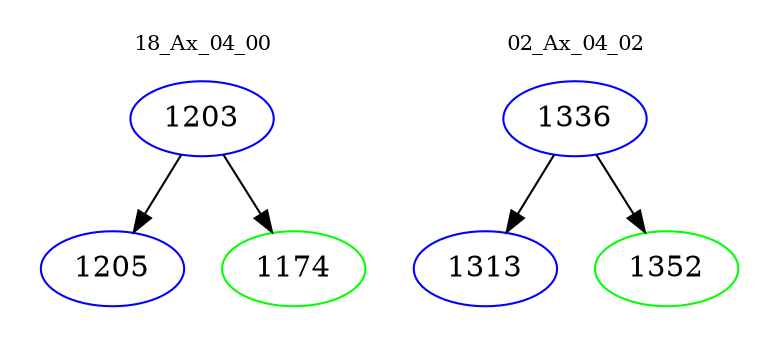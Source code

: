 digraph{
subgraph cluster_0 {
color = white
label = "18_Ax_04_00";
fontsize=10;
T0_1203 [label="1203", color="blue"]
T0_1203 -> T0_1205 [color="black"]
T0_1205 [label="1205", color="blue"]
T0_1203 -> T0_1174 [color="black"]
T0_1174 [label="1174", color="green"]
}
subgraph cluster_1 {
color = white
label = "02_Ax_04_02";
fontsize=10;
T1_1336 [label="1336", color="blue"]
T1_1336 -> T1_1313 [color="black"]
T1_1313 [label="1313", color="blue"]
T1_1336 -> T1_1352 [color="black"]
T1_1352 [label="1352", color="green"]
}
}
